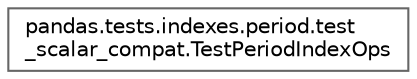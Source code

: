 digraph "Graphical Class Hierarchy"
{
 // LATEX_PDF_SIZE
  bgcolor="transparent";
  edge [fontname=Helvetica,fontsize=10,labelfontname=Helvetica,labelfontsize=10];
  node [fontname=Helvetica,fontsize=10,shape=box,height=0.2,width=0.4];
  rankdir="LR";
  Node0 [id="Node000000",label="pandas.tests.indexes.period.test\l_scalar_compat.TestPeriodIndexOps",height=0.2,width=0.4,color="grey40", fillcolor="white", style="filled",URL="$d1/d0a/classpandas_1_1tests_1_1indexes_1_1period_1_1test__scalar__compat_1_1TestPeriodIndexOps.html",tooltip=" "];
}
